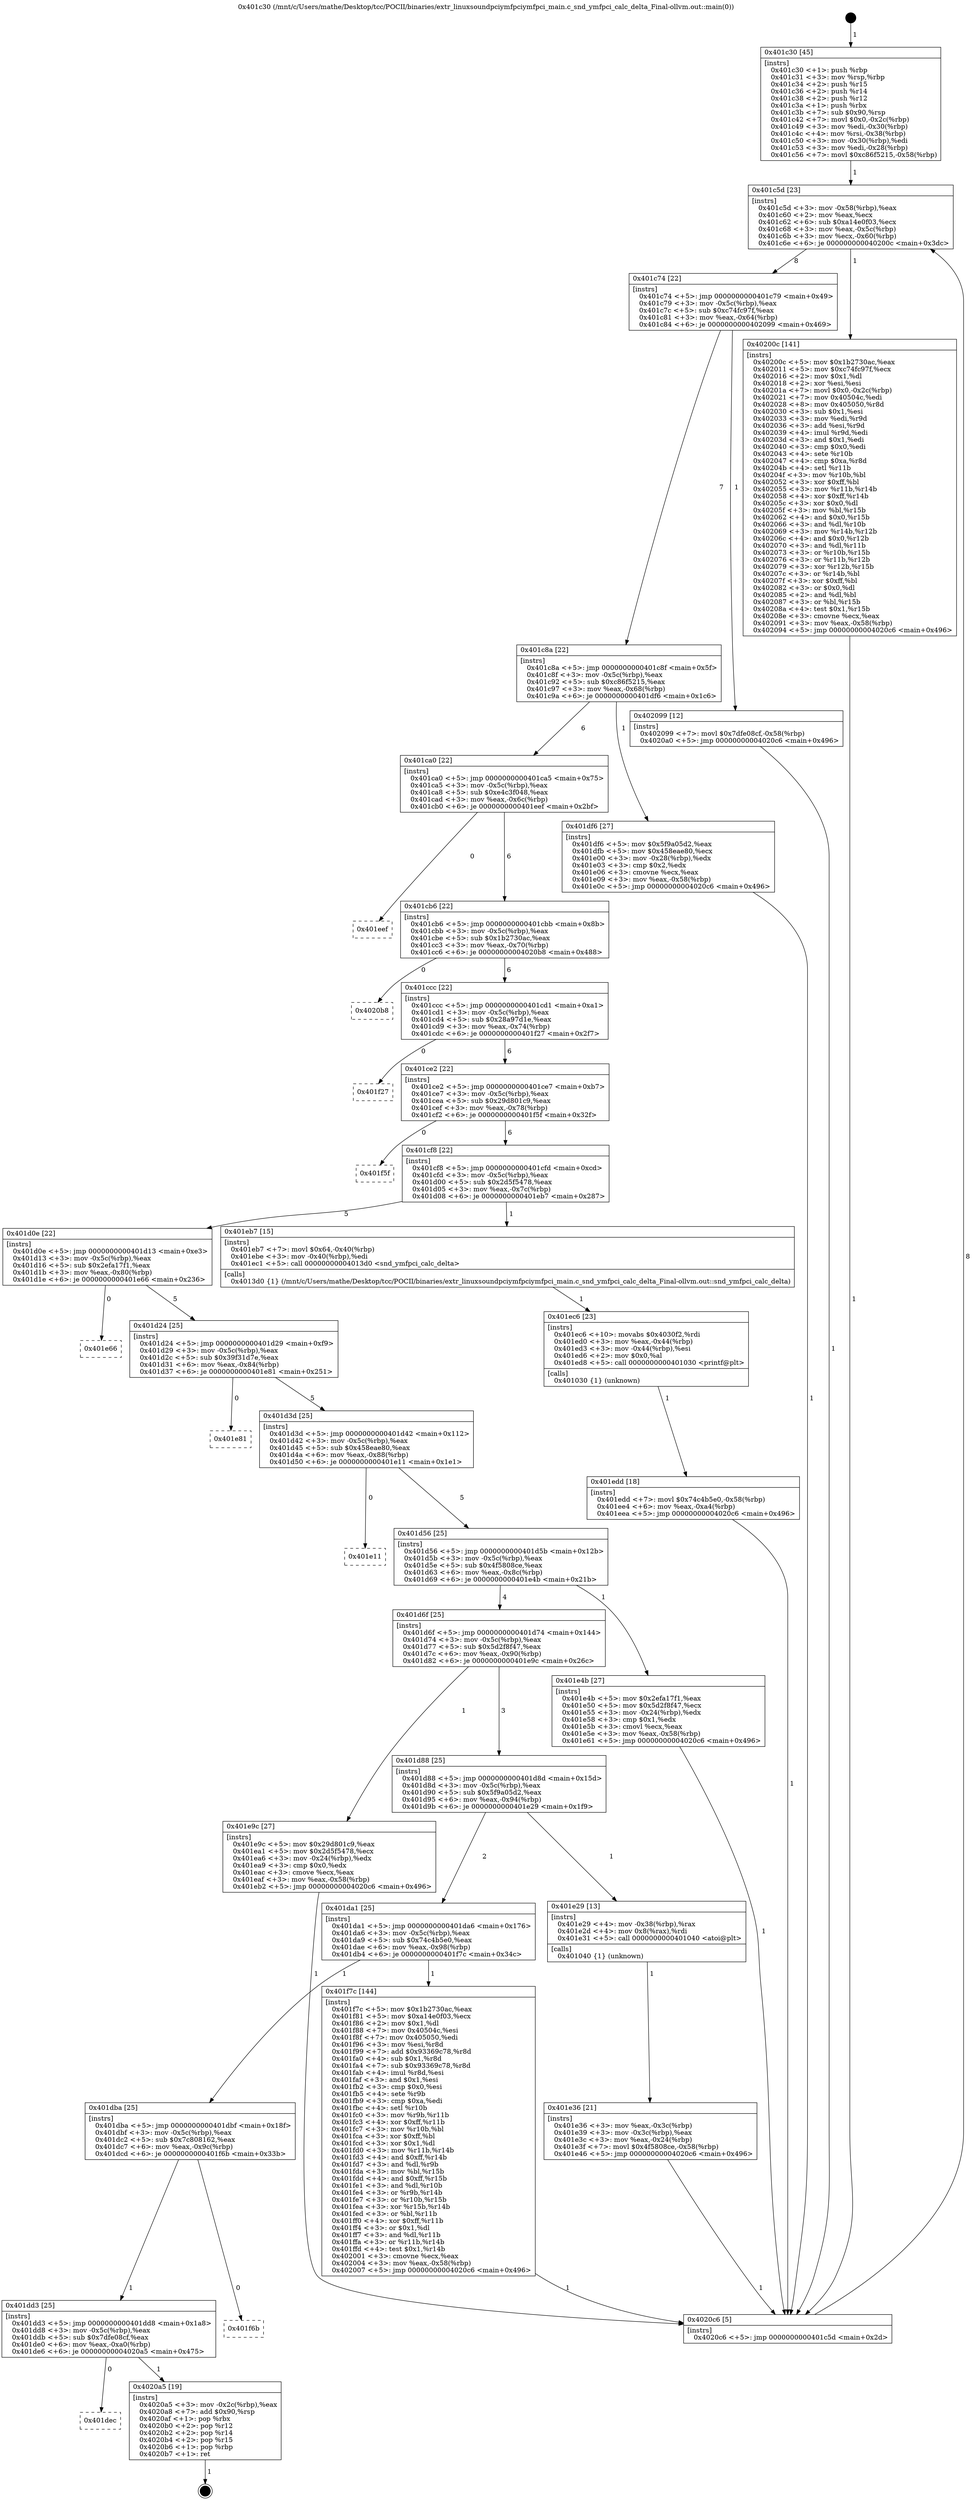 digraph "0x401c30" {
  label = "0x401c30 (/mnt/c/Users/mathe/Desktop/tcc/POCII/binaries/extr_linuxsoundpciymfpciymfpci_main.c_snd_ymfpci_calc_delta_Final-ollvm.out::main(0))"
  labelloc = "t"
  node[shape=record]

  Entry [label="",width=0.3,height=0.3,shape=circle,fillcolor=black,style=filled]
  "0x401c5d" [label="{
     0x401c5d [23]\l
     | [instrs]\l
     &nbsp;&nbsp;0x401c5d \<+3\>: mov -0x58(%rbp),%eax\l
     &nbsp;&nbsp;0x401c60 \<+2\>: mov %eax,%ecx\l
     &nbsp;&nbsp;0x401c62 \<+6\>: sub $0xa14e0f03,%ecx\l
     &nbsp;&nbsp;0x401c68 \<+3\>: mov %eax,-0x5c(%rbp)\l
     &nbsp;&nbsp;0x401c6b \<+3\>: mov %ecx,-0x60(%rbp)\l
     &nbsp;&nbsp;0x401c6e \<+6\>: je 000000000040200c \<main+0x3dc\>\l
  }"]
  "0x40200c" [label="{
     0x40200c [141]\l
     | [instrs]\l
     &nbsp;&nbsp;0x40200c \<+5\>: mov $0x1b2730ac,%eax\l
     &nbsp;&nbsp;0x402011 \<+5\>: mov $0xc74fc97f,%ecx\l
     &nbsp;&nbsp;0x402016 \<+2\>: mov $0x1,%dl\l
     &nbsp;&nbsp;0x402018 \<+2\>: xor %esi,%esi\l
     &nbsp;&nbsp;0x40201a \<+7\>: movl $0x0,-0x2c(%rbp)\l
     &nbsp;&nbsp;0x402021 \<+7\>: mov 0x40504c,%edi\l
     &nbsp;&nbsp;0x402028 \<+8\>: mov 0x405050,%r8d\l
     &nbsp;&nbsp;0x402030 \<+3\>: sub $0x1,%esi\l
     &nbsp;&nbsp;0x402033 \<+3\>: mov %edi,%r9d\l
     &nbsp;&nbsp;0x402036 \<+3\>: add %esi,%r9d\l
     &nbsp;&nbsp;0x402039 \<+4\>: imul %r9d,%edi\l
     &nbsp;&nbsp;0x40203d \<+3\>: and $0x1,%edi\l
     &nbsp;&nbsp;0x402040 \<+3\>: cmp $0x0,%edi\l
     &nbsp;&nbsp;0x402043 \<+4\>: sete %r10b\l
     &nbsp;&nbsp;0x402047 \<+4\>: cmp $0xa,%r8d\l
     &nbsp;&nbsp;0x40204b \<+4\>: setl %r11b\l
     &nbsp;&nbsp;0x40204f \<+3\>: mov %r10b,%bl\l
     &nbsp;&nbsp;0x402052 \<+3\>: xor $0xff,%bl\l
     &nbsp;&nbsp;0x402055 \<+3\>: mov %r11b,%r14b\l
     &nbsp;&nbsp;0x402058 \<+4\>: xor $0xff,%r14b\l
     &nbsp;&nbsp;0x40205c \<+3\>: xor $0x0,%dl\l
     &nbsp;&nbsp;0x40205f \<+3\>: mov %bl,%r15b\l
     &nbsp;&nbsp;0x402062 \<+4\>: and $0x0,%r15b\l
     &nbsp;&nbsp;0x402066 \<+3\>: and %dl,%r10b\l
     &nbsp;&nbsp;0x402069 \<+3\>: mov %r14b,%r12b\l
     &nbsp;&nbsp;0x40206c \<+4\>: and $0x0,%r12b\l
     &nbsp;&nbsp;0x402070 \<+3\>: and %dl,%r11b\l
     &nbsp;&nbsp;0x402073 \<+3\>: or %r10b,%r15b\l
     &nbsp;&nbsp;0x402076 \<+3\>: or %r11b,%r12b\l
     &nbsp;&nbsp;0x402079 \<+3\>: xor %r12b,%r15b\l
     &nbsp;&nbsp;0x40207c \<+3\>: or %r14b,%bl\l
     &nbsp;&nbsp;0x40207f \<+3\>: xor $0xff,%bl\l
     &nbsp;&nbsp;0x402082 \<+3\>: or $0x0,%dl\l
     &nbsp;&nbsp;0x402085 \<+2\>: and %dl,%bl\l
     &nbsp;&nbsp;0x402087 \<+3\>: or %bl,%r15b\l
     &nbsp;&nbsp;0x40208a \<+4\>: test $0x1,%r15b\l
     &nbsp;&nbsp;0x40208e \<+3\>: cmovne %ecx,%eax\l
     &nbsp;&nbsp;0x402091 \<+3\>: mov %eax,-0x58(%rbp)\l
     &nbsp;&nbsp;0x402094 \<+5\>: jmp 00000000004020c6 \<main+0x496\>\l
  }"]
  "0x401c74" [label="{
     0x401c74 [22]\l
     | [instrs]\l
     &nbsp;&nbsp;0x401c74 \<+5\>: jmp 0000000000401c79 \<main+0x49\>\l
     &nbsp;&nbsp;0x401c79 \<+3\>: mov -0x5c(%rbp),%eax\l
     &nbsp;&nbsp;0x401c7c \<+5\>: sub $0xc74fc97f,%eax\l
     &nbsp;&nbsp;0x401c81 \<+3\>: mov %eax,-0x64(%rbp)\l
     &nbsp;&nbsp;0x401c84 \<+6\>: je 0000000000402099 \<main+0x469\>\l
  }"]
  Exit [label="",width=0.3,height=0.3,shape=circle,fillcolor=black,style=filled,peripheries=2]
  "0x402099" [label="{
     0x402099 [12]\l
     | [instrs]\l
     &nbsp;&nbsp;0x402099 \<+7\>: movl $0x7dfe08cf,-0x58(%rbp)\l
     &nbsp;&nbsp;0x4020a0 \<+5\>: jmp 00000000004020c6 \<main+0x496\>\l
  }"]
  "0x401c8a" [label="{
     0x401c8a [22]\l
     | [instrs]\l
     &nbsp;&nbsp;0x401c8a \<+5\>: jmp 0000000000401c8f \<main+0x5f\>\l
     &nbsp;&nbsp;0x401c8f \<+3\>: mov -0x5c(%rbp),%eax\l
     &nbsp;&nbsp;0x401c92 \<+5\>: sub $0xc86f5215,%eax\l
     &nbsp;&nbsp;0x401c97 \<+3\>: mov %eax,-0x68(%rbp)\l
     &nbsp;&nbsp;0x401c9a \<+6\>: je 0000000000401df6 \<main+0x1c6\>\l
  }"]
  "0x401dec" [label="{
     0x401dec\l
  }", style=dashed]
  "0x401df6" [label="{
     0x401df6 [27]\l
     | [instrs]\l
     &nbsp;&nbsp;0x401df6 \<+5\>: mov $0x5f9a05d2,%eax\l
     &nbsp;&nbsp;0x401dfb \<+5\>: mov $0x458eae80,%ecx\l
     &nbsp;&nbsp;0x401e00 \<+3\>: mov -0x28(%rbp),%edx\l
     &nbsp;&nbsp;0x401e03 \<+3\>: cmp $0x2,%edx\l
     &nbsp;&nbsp;0x401e06 \<+3\>: cmovne %ecx,%eax\l
     &nbsp;&nbsp;0x401e09 \<+3\>: mov %eax,-0x58(%rbp)\l
     &nbsp;&nbsp;0x401e0c \<+5\>: jmp 00000000004020c6 \<main+0x496\>\l
  }"]
  "0x401ca0" [label="{
     0x401ca0 [22]\l
     | [instrs]\l
     &nbsp;&nbsp;0x401ca0 \<+5\>: jmp 0000000000401ca5 \<main+0x75\>\l
     &nbsp;&nbsp;0x401ca5 \<+3\>: mov -0x5c(%rbp),%eax\l
     &nbsp;&nbsp;0x401ca8 \<+5\>: sub $0xe4c3f048,%eax\l
     &nbsp;&nbsp;0x401cad \<+3\>: mov %eax,-0x6c(%rbp)\l
     &nbsp;&nbsp;0x401cb0 \<+6\>: je 0000000000401eef \<main+0x2bf\>\l
  }"]
  "0x4020c6" [label="{
     0x4020c6 [5]\l
     | [instrs]\l
     &nbsp;&nbsp;0x4020c6 \<+5\>: jmp 0000000000401c5d \<main+0x2d\>\l
  }"]
  "0x401c30" [label="{
     0x401c30 [45]\l
     | [instrs]\l
     &nbsp;&nbsp;0x401c30 \<+1\>: push %rbp\l
     &nbsp;&nbsp;0x401c31 \<+3\>: mov %rsp,%rbp\l
     &nbsp;&nbsp;0x401c34 \<+2\>: push %r15\l
     &nbsp;&nbsp;0x401c36 \<+2\>: push %r14\l
     &nbsp;&nbsp;0x401c38 \<+2\>: push %r12\l
     &nbsp;&nbsp;0x401c3a \<+1\>: push %rbx\l
     &nbsp;&nbsp;0x401c3b \<+7\>: sub $0x90,%rsp\l
     &nbsp;&nbsp;0x401c42 \<+7\>: movl $0x0,-0x2c(%rbp)\l
     &nbsp;&nbsp;0x401c49 \<+3\>: mov %edi,-0x30(%rbp)\l
     &nbsp;&nbsp;0x401c4c \<+4\>: mov %rsi,-0x38(%rbp)\l
     &nbsp;&nbsp;0x401c50 \<+3\>: mov -0x30(%rbp),%edi\l
     &nbsp;&nbsp;0x401c53 \<+3\>: mov %edi,-0x28(%rbp)\l
     &nbsp;&nbsp;0x401c56 \<+7\>: movl $0xc86f5215,-0x58(%rbp)\l
  }"]
  "0x4020a5" [label="{
     0x4020a5 [19]\l
     | [instrs]\l
     &nbsp;&nbsp;0x4020a5 \<+3\>: mov -0x2c(%rbp),%eax\l
     &nbsp;&nbsp;0x4020a8 \<+7\>: add $0x90,%rsp\l
     &nbsp;&nbsp;0x4020af \<+1\>: pop %rbx\l
     &nbsp;&nbsp;0x4020b0 \<+2\>: pop %r12\l
     &nbsp;&nbsp;0x4020b2 \<+2\>: pop %r14\l
     &nbsp;&nbsp;0x4020b4 \<+2\>: pop %r15\l
     &nbsp;&nbsp;0x4020b6 \<+1\>: pop %rbp\l
     &nbsp;&nbsp;0x4020b7 \<+1\>: ret\l
  }"]
  "0x401eef" [label="{
     0x401eef\l
  }", style=dashed]
  "0x401cb6" [label="{
     0x401cb6 [22]\l
     | [instrs]\l
     &nbsp;&nbsp;0x401cb6 \<+5\>: jmp 0000000000401cbb \<main+0x8b\>\l
     &nbsp;&nbsp;0x401cbb \<+3\>: mov -0x5c(%rbp),%eax\l
     &nbsp;&nbsp;0x401cbe \<+5\>: sub $0x1b2730ac,%eax\l
     &nbsp;&nbsp;0x401cc3 \<+3\>: mov %eax,-0x70(%rbp)\l
     &nbsp;&nbsp;0x401cc6 \<+6\>: je 00000000004020b8 \<main+0x488\>\l
  }"]
  "0x401dd3" [label="{
     0x401dd3 [25]\l
     | [instrs]\l
     &nbsp;&nbsp;0x401dd3 \<+5\>: jmp 0000000000401dd8 \<main+0x1a8\>\l
     &nbsp;&nbsp;0x401dd8 \<+3\>: mov -0x5c(%rbp),%eax\l
     &nbsp;&nbsp;0x401ddb \<+5\>: sub $0x7dfe08cf,%eax\l
     &nbsp;&nbsp;0x401de0 \<+6\>: mov %eax,-0xa0(%rbp)\l
     &nbsp;&nbsp;0x401de6 \<+6\>: je 00000000004020a5 \<main+0x475\>\l
  }"]
  "0x4020b8" [label="{
     0x4020b8\l
  }", style=dashed]
  "0x401ccc" [label="{
     0x401ccc [22]\l
     | [instrs]\l
     &nbsp;&nbsp;0x401ccc \<+5\>: jmp 0000000000401cd1 \<main+0xa1\>\l
     &nbsp;&nbsp;0x401cd1 \<+3\>: mov -0x5c(%rbp),%eax\l
     &nbsp;&nbsp;0x401cd4 \<+5\>: sub $0x28a97d1e,%eax\l
     &nbsp;&nbsp;0x401cd9 \<+3\>: mov %eax,-0x74(%rbp)\l
     &nbsp;&nbsp;0x401cdc \<+6\>: je 0000000000401f27 \<main+0x2f7\>\l
  }"]
  "0x401f6b" [label="{
     0x401f6b\l
  }", style=dashed]
  "0x401f27" [label="{
     0x401f27\l
  }", style=dashed]
  "0x401ce2" [label="{
     0x401ce2 [22]\l
     | [instrs]\l
     &nbsp;&nbsp;0x401ce2 \<+5\>: jmp 0000000000401ce7 \<main+0xb7\>\l
     &nbsp;&nbsp;0x401ce7 \<+3\>: mov -0x5c(%rbp),%eax\l
     &nbsp;&nbsp;0x401cea \<+5\>: sub $0x29d801c9,%eax\l
     &nbsp;&nbsp;0x401cef \<+3\>: mov %eax,-0x78(%rbp)\l
     &nbsp;&nbsp;0x401cf2 \<+6\>: je 0000000000401f5f \<main+0x32f\>\l
  }"]
  "0x401dba" [label="{
     0x401dba [25]\l
     | [instrs]\l
     &nbsp;&nbsp;0x401dba \<+5\>: jmp 0000000000401dbf \<main+0x18f\>\l
     &nbsp;&nbsp;0x401dbf \<+3\>: mov -0x5c(%rbp),%eax\l
     &nbsp;&nbsp;0x401dc2 \<+5\>: sub $0x7c808162,%eax\l
     &nbsp;&nbsp;0x401dc7 \<+6\>: mov %eax,-0x9c(%rbp)\l
     &nbsp;&nbsp;0x401dcd \<+6\>: je 0000000000401f6b \<main+0x33b\>\l
  }"]
  "0x401f5f" [label="{
     0x401f5f\l
  }", style=dashed]
  "0x401cf8" [label="{
     0x401cf8 [22]\l
     | [instrs]\l
     &nbsp;&nbsp;0x401cf8 \<+5\>: jmp 0000000000401cfd \<main+0xcd\>\l
     &nbsp;&nbsp;0x401cfd \<+3\>: mov -0x5c(%rbp),%eax\l
     &nbsp;&nbsp;0x401d00 \<+5\>: sub $0x2d5f5478,%eax\l
     &nbsp;&nbsp;0x401d05 \<+3\>: mov %eax,-0x7c(%rbp)\l
     &nbsp;&nbsp;0x401d08 \<+6\>: je 0000000000401eb7 \<main+0x287\>\l
  }"]
  "0x401f7c" [label="{
     0x401f7c [144]\l
     | [instrs]\l
     &nbsp;&nbsp;0x401f7c \<+5\>: mov $0x1b2730ac,%eax\l
     &nbsp;&nbsp;0x401f81 \<+5\>: mov $0xa14e0f03,%ecx\l
     &nbsp;&nbsp;0x401f86 \<+2\>: mov $0x1,%dl\l
     &nbsp;&nbsp;0x401f88 \<+7\>: mov 0x40504c,%esi\l
     &nbsp;&nbsp;0x401f8f \<+7\>: mov 0x405050,%edi\l
     &nbsp;&nbsp;0x401f96 \<+3\>: mov %esi,%r8d\l
     &nbsp;&nbsp;0x401f99 \<+7\>: add $0x93369c78,%r8d\l
     &nbsp;&nbsp;0x401fa0 \<+4\>: sub $0x1,%r8d\l
     &nbsp;&nbsp;0x401fa4 \<+7\>: sub $0x93369c78,%r8d\l
     &nbsp;&nbsp;0x401fab \<+4\>: imul %r8d,%esi\l
     &nbsp;&nbsp;0x401faf \<+3\>: and $0x1,%esi\l
     &nbsp;&nbsp;0x401fb2 \<+3\>: cmp $0x0,%esi\l
     &nbsp;&nbsp;0x401fb5 \<+4\>: sete %r9b\l
     &nbsp;&nbsp;0x401fb9 \<+3\>: cmp $0xa,%edi\l
     &nbsp;&nbsp;0x401fbc \<+4\>: setl %r10b\l
     &nbsp;&nbsp;0x401fc0 \<+3\>: mov %r9b,%r11b\l
     &nbsp;&nbsp;0x401fc3 \<+4\>: xor $0xff,%r11b\l
     &nbsp;&nbsp;0x401fc7 \<+3\>: mov %r10b,%bl\l
     &nbsp;&nbsp;0x401fca \<+3\>: xor $0xff,%bl\l
     &nbsp;&nbsp;0x401fcd \<+3\>: xor $0x1,%dl\l
     &nbsp;&nbsp;0x401fd0 \<+3\>: mov %r11b,%r14b\l
     &nbsp;&nbsp;0x401fd3 \<+4\>: and $0xff,%r14b\l
     &nbsp;&nbsp;0x401fd7 \<+3\>: and %dl,%r9b\l
     &nbsp;&nbsp;0x401fda \<+3\>: mov %bl,%r15b\l
     &nbsp;&nbsp;0x401fdd \<+4\>: and $0xff,%r15b\l
     &nbsp;&nbsp;0x401fe1 \<+3\>: and %dl,%r10b\l
     &nbsp;&nbsp;0x401fe4 \<+3\>: or %r9b,%r14b\l
     &nbsp;&nbsp;0x401fe7 \<+3\>: or %r10b,%r15b\l
     &nbsp;&nbsp;0x401fea \<+3\>: xor %r15b,%r14b\l
     &nbsp;&nbsp;0x401fed \<+3\>: or %bl,%r11b\l
     &nbsp;&nbsp;0x401ff0 \<+4\>: xor $0xff,%r11b\l
     &nbsp;&nbsp;0x401ff4 \<+3\>: or $0x1,%dl\l
     &nbsp;&nbsp;0x401ff7 \<+3\>: and %dl,%r11b\l
     &nbsp;&nbsp;0x401ffa \<+3\>: or %r11b,%r14b\l
     &nbsp;&nbsp;0x401ffd \<+4\>: test $0x1,%r14b\l
     &nbsp;&nbsp;0x402001 \<+3\>: cmovne %ecx,%eax\l
     &nbsp;&nbsp;0x402004 \<+3\>: mov %eax,-0x58(%rbp)\l
     &nbsp;&nbsp;0x402007 \<+5\>: jmp 00000000004020c6 \<main+0x496\>\l
  }"]
  "0x401eb7" [label="{
     0x401eb7 [15]\l
     | [instrs]\l
     &nbsp;&nbsp;0x401eb7 \<+7\>: movl $0x64,-0x40(%rbp)\l
     &nbsp;&nbsp;0x401ebe \<+3\>: mov -0x40(%rbp),%edi\l
     &nbsp;&nbsp;0x401ec1 \<+5\>: call 00000000004013d0 \<snd_ymfpci_calc_delta\>\l
     | [calls]\l
     &nbsp;&nbsp;0x4013d0 \{1\} (/mnt/c/Users/mathe/Desktop/tcc/POCII/binaries/extr_linuxsoundpciymfpciymfpci_main.c_snd_ymfpci_calc_delta_Final-ollvm.out::snd_ymfpci_calc_delta)\l
  }"]
  "0x401d0e" [label="{
     0x401d0e [22]\l
     | [instrs]\l
     &nbsp;&nbsp;0x401d0e \<+5\>: jmp 0000000000401d13 \<main+0xe3\>\l
     &nbsp;&nbsp;0x401d13 \<+3\>: mov -0x5c(%rbp),%eax\l
     &nbsp;&nbsp;0x401d16 \<+5\>: sub $0x2efa17f1,%eax\l
     &nbsp;&nbsp;0x401d1b \<+3\>: mov %eax,-0x80(%rbp)\l
     &nbsp;&nbsp;0x401d1e \<+6\>: je 0000000000401e66 \<main+0x236\>\l
  }"]
  "0x401edd" [label="{
     0x401edd [18]\l
     | [instrs]\l
     &nbsp;&nbsp;0x401edd \<+7\>: movl $0x74c4b5e0,-0x58(%rbp)\l
     &nbsp;&nbsp;0x401ee4 \<+6\>: mov %eax,-0xa4(%rbp)\l
     &nbsp;&nbsp;0x401eea \<+5\>: jmp 00000000004020c6 \<main+0x496\>\l
  }"]
  "0x401e66" [label="{
     0x401e66\l
  }", style=dashed]
  "0x401d24" [label="{
     0x401d24 [25]\l
     | [instrs]\l
     &nbsp;&nbsp;0x401d24 \<+5\>: jmp 0000000000401d29 \<main+0xf9\>\l
     &nbsp;&nbsp;0x401d29 \<+3\>: mov -0x5c(%rbp),%eax\l
     &nbsp;&nbsp;0x401d2c \<+5\>: sub $0x39f31d7e,%eax\l
     &nbsp;&nbsp;0x401d31 \<+6\>: mov %eax,-0x84(%rbp)\l
     &nbsp;&nbsp;0x401d37 \<+6\>: je 0000000000401e81 \<main+0x251\>\l
  }"]
  "0x401ec6" [label="{
     0x401ec6 [23]\l
     | [instrs]\l
     &nbsp;&nbsp;0x401ec6 \<+10\>: movabs $0x4030f2,%rdi\l
     &nbsp;&nbsp;0x401ed0 \<+3\>: mov %eax,-0x44(%rbp)\l
     &nbsp;&nbsp;0x401ed3 \<+3\>: mov -0x44(%rbp),%esi\l
     &nbsp;&nbsp;0x401ed6 \<+2\>: mov $0x0,%al\l
     &nbsp;&nbsp;0x401ed8 \<+5\>: call 0000000000401030 \<printf@plt\>\l
     | [calls]\l
     &nbsp;&nbsp;0x401030 \{1\} (unknown)\l
  }"]
  "0x401e81" [label="{
     0x401e81\l
  }", style=dashed]
  "0x401d3d" [label="{
     0x401d3d [25]\l
     | [instrs]\l
     &nbsp;&nbsp;0x401d3d \<+5\>: jmp 0000000000401d42 \<main+0x112\>\l
     &nbsp;&nbsp;0x401d42 \<+3\>: mov -0x5c(%rbp),%eax\l
     &nbsp;&nbsp;0x401d45 \<+5\>: sub $0x458eae80,%eax\l
     &nbsp;&nbsp;0x401d4a \<+6\>: mov %eax,-0x88(%rbp)\l
     &nbsp;&nbsp;0x401d50 \<+6\>: je 0000000000401e11 \<main+0x1e1\>\l
  }"]
  "0x401e36" [label="{
     0x401e36 [21]\l
     | [instrs]\l
     &nbsp;&nbsp;0x401e36 \<+3\>: mov %eax,-0x3c(%rbp)\l
     &nbsp;&nbsp;0x401e39 \<+3\>: mov -0x3c(%rbp),%eax\l
     &nbsp;&nbsp;0x401e3c \<+3\>: mov %eax,-0x24(%rbp)\l
     &nbsp;&nbsp;0x401e3f \<+7\>: movl $0x4f5808ce,-0x58(%rbp)\l
     &nbsp;&nbsp;0x401e46 \<+5\>: jmp 00000000004020c6 \<main+0x496\>\l
  }"]
  "0x401e11" [label="{
     0x401e11\l
  }", style=dashed]
  "0x401d56" [label="{
     0x401d56 [25]\l
     | [instrs]\l
     &nbsp;&nbsp;0x401d56 \<+5\>: jmp 0000000000401d5b \<main+0x12b\>\l
     &nbsp;&nbsp;0x401d5b \<+3\>: mov -0x5c(%rbp),%eax\l
     &nbsp;&nbsp;0x401d5e \<+5\>: sub $0x4f5808ce,%eax\l
     &nbsp;&nbsp;0x401d63 \<+6\>: mov %eax,-0x8c(%rbp)\l
     &nbsp;&nbsp;0x401d69 \<+6\>: je 0000000000401e4b \<main+0x21b\>\l
  }"]
  "0x401da1" [label="{
     0x401da1 [25]\l
     | [instrs]\l
     &nbsp;&nbsp;0x401da1 \<+5\>: jmp 0000000000401da6 \<main+0x176\>\l
     &nbsp;&nbsp;0x401da6 \<+3\>: mov -0x5c(%rbp),%eax\l
     &nbsp;&nbsp;0x401da9 \<+5\>: sub $0x74c4b5e0,%eax\l
     &nbsp;&nbsp;0x401dae \<+6\>: mov %eax,-0x98(%rbp)\l
     &nbsp;&nbsp;0x401db4 \<+6\>: je 0000000000401f7c \<main+0x34c\>\l
  }"]
  "0x401e4b" [label="{
     0x401e4b [27]\l
     | [instrs]\l
     &nbsp;&nbsp;0x401e4b \<+5\>: mov $0x2efa17f1,%eax\l
     &nbsp;&nbsp;0x401e50 \<+5\>: mov $0x5d2f8f47,%ecx\l
     &nbsp;&nbsp;0x401e55 \<+3\>: mov -0x24(%rbp),%edx\l
     &nbsp;&nbsp;0x401e58 \<+3\>: cmp $0x1,%edx\l
     &nbsp;&nbsp;0x401e5b \<+3\>: cmovl %ecx,%eax\l
     &nbsp;&nbsp;0x401e5e \<+3\>: mov %eax,-0x58(%rbp)\l
     &nbsp;&nbsp;0x401e61 \<+5\>: jmp 00000000004020c6 \<main+0x496\>\l
  }"]
  "0x401d6f" [label="{
     0x401d6f [25]\l
     | [instrs]\l
     &nbsp;&nbsp;0x401d6f \<+5\>: jmp 0000000000401d74 \<main+0x144\>\l
     &nbsp;&nbsp;0x401d74 \<+3\>: mov -0x5c(%rbp),%eax\l
     &nbsp;&nbsp;0x401d77 \<+5\>: sub $0x5d2f8f47,%eax\l
     &nbsp;&nbsp;0x401d7c \<+6\>: mov %eax,-0x90(%rbp)\l
     &nbsp;&nbsp;0x401d82 \<+6\>: je 0000000000401e9c \<main+0x26c\>\l
  }"]
  "0x401e29" [label="{
     0x401e29 [13]\l
     | [instrs]\l
     &nbsp;&nbsp;0x401e29 \<+4\>: mov -0x38(%rbp),%rax\l
     &nbsp;&nbsp;0x401e2d \<+4\>: mov 0x8(%rax),%rdi\l
     &nbsp;&nbsp;0x401e31 \<+5\>: call 0000000000401040 \<atoi@plt\>\l
     | [calls]\l
     &nbsp;&nbsp;0x401040 \{1\} (unknown)\l
  }"]
  "0x401e9c" [label="{
     0x401e9c [27]\l
     | [instrs]\l
     &nbsp;&nbsp;0x401e9c \<+5\>: mov $0x29d801c9,%eax\l
     &nbsp;&nbsp;0x401ea1 \<+5\>: mov $0x2d5f5478,%ecx\l
     &nbsp;&nbsp;0x401ea6 \<+3\>: mov -0x24(%rbp),%edx\l
     &nbsp;&nbsp;0x401ea9 \<+3\>: cmp $0x0,%edx\l
     &nbsp;&nbsp;0x401eac \<+3\>: cmove %ecx,%eax\l
     &nbsp;&nbsp;0x401eaf \<+3\>: mov %eax,-0x58(%rbp)\l
     &nbsp;&nbsp;0x401eb2 \<+5\>: jmp 00000000004020c6 \<main+0x496\>\l
  }"]
  "0x401d88" [label="{
     0x401d88 [25]\l
     | [instrs]\l
     &nbsp;&nbsp;0x401d88 \<+5\>: jmp 0000000000401d8d \<main+0x15d\>\l
     &nbsp;&nbsp;0x401d8d \<+3\>: mov -0x5c(%rbp),%eax\l
     &nbsp;&nbsp;0x401d90 \<+5\>: sub $0x5f9a05d2,%eax\l
     &nbsp;&nbsp;0x401d95 \<+6\>: mov %eax,-0x94(%rbp)\l
     &nbsp;&nbsp;0x401d9b \<+6\>: je 0000000000401e29 \<main+0x1f9\>\l
  }"]
  Entry -> "0x401c30" [label=" 1"]
  "0x401c5d" -> "0x40200c" [label=" 1"]
  "0x401c5d" -> "0x401c74" [label=" 8"]
  "0x4020a5" -> Exit [label=" 1"]
  "0x401c74" -> "0x402099" [label=" 1"]
  "0x401c74" -> "0x401c8a" [label=" 7"]
  "0x401dd3" -> "0x401dec" [label=" 0"]
  "0x401c8a" -> "0x401df6" [label=" 1"]
  "0x401c8a" -> "0x401ca0" [label=" 6"]
  "0x401df6" -> "0x4020c6" [label=" 1"]
  "0x401c30" -> "0x401c5d" [label=" 1"]
  "0x4020c6" -> "0x401c5d" [label=" 8"]
  "0x401dd3" -> "0x4020a5" [label=" 1"]
  "0x401ca0" -> "0x401eef" [label=" 0"]
  "0x401ca0" -> "0x401cb6" [label=" 6"]
  "0x401dba" -> "0x401dd3" [label=" 1"]
  "0x401cb6" -> "0x4020b8" [label=" 0"]
  "0x401cb6" -> "0x401ccc" [label=" 6"]
  "0x401dba" -> "0x401f6b" [label=" 0"]
  "0x401ccc" -> "0x401f27" [label=" 0"]
  "0x401ccc" -> "0x401ce2" [label=" 6"]
  "0x402099" -> "0x4020c6" [label=" 1"]
  "0x401ce2" -> "0x401f5f" [label=" 0"]
  "0x401ce2" -> "0x401cf8" [label=" 6"]
  "0x40200c" -> "0x4020c6" [label=" 1"]
  "0x401cf8" -> "0x401eb7" [label=" 1"]
  "0x401cf8" -> "0x401d0e" [label=" 5"]
  "0x401f7c" -> "0x4020c6" [label=" 1"]
  "0x401d0e" -> "0x401e66" [label=" 0"]
  "0x401d0e" -> "0x401d24" [label=" 5"]
  "0x401da1" -> "0x401f7c" [label=" 1"]
  "0x401d24" -> "0x401e81" [label=" 0"]
  "0x401d24" -> "0x401d3d" [label=" 5"]
  "0x401da1" -> "0x401dba" [label=" 1"]
  "0x401d3d" -> "0x401e11" [label=" 0"]
  "0x401d3d" -> "0x401d56" [label=" 5"]
  "0x401edd" -> "0x4020c6" [label=" 1"]
  "0x401d56" -> "0x401e4b" [label=" 1"]
  "0x401d56" -> "0x401d6f" [label=" 4"]
  "0x401ec6" -> "0x401edd" [label=" 1"]
  "0x401d6f" -> "0x401e9c" [label=" 1"]
  "0x401d6f" -> "0x401d88" [label=" 3"]
  "0x401eb7" -> "0x401ec6" [label=" 1"]
  "0x401d88" -> "0x401e29" [label=" 1"]
  "0x401d88" -> "0x401da1" [label=" 2"]
  "0x401e29" -> "0x401e36" [label=" 1"]
  "0x401e36" -> "0x4020c6" [label=" 1"]
  "0x401e4b" -> "0x4020c6" [label=" 1"]
  "0x401e9c" -> "0x4020c6" [label=" 1"]
}
